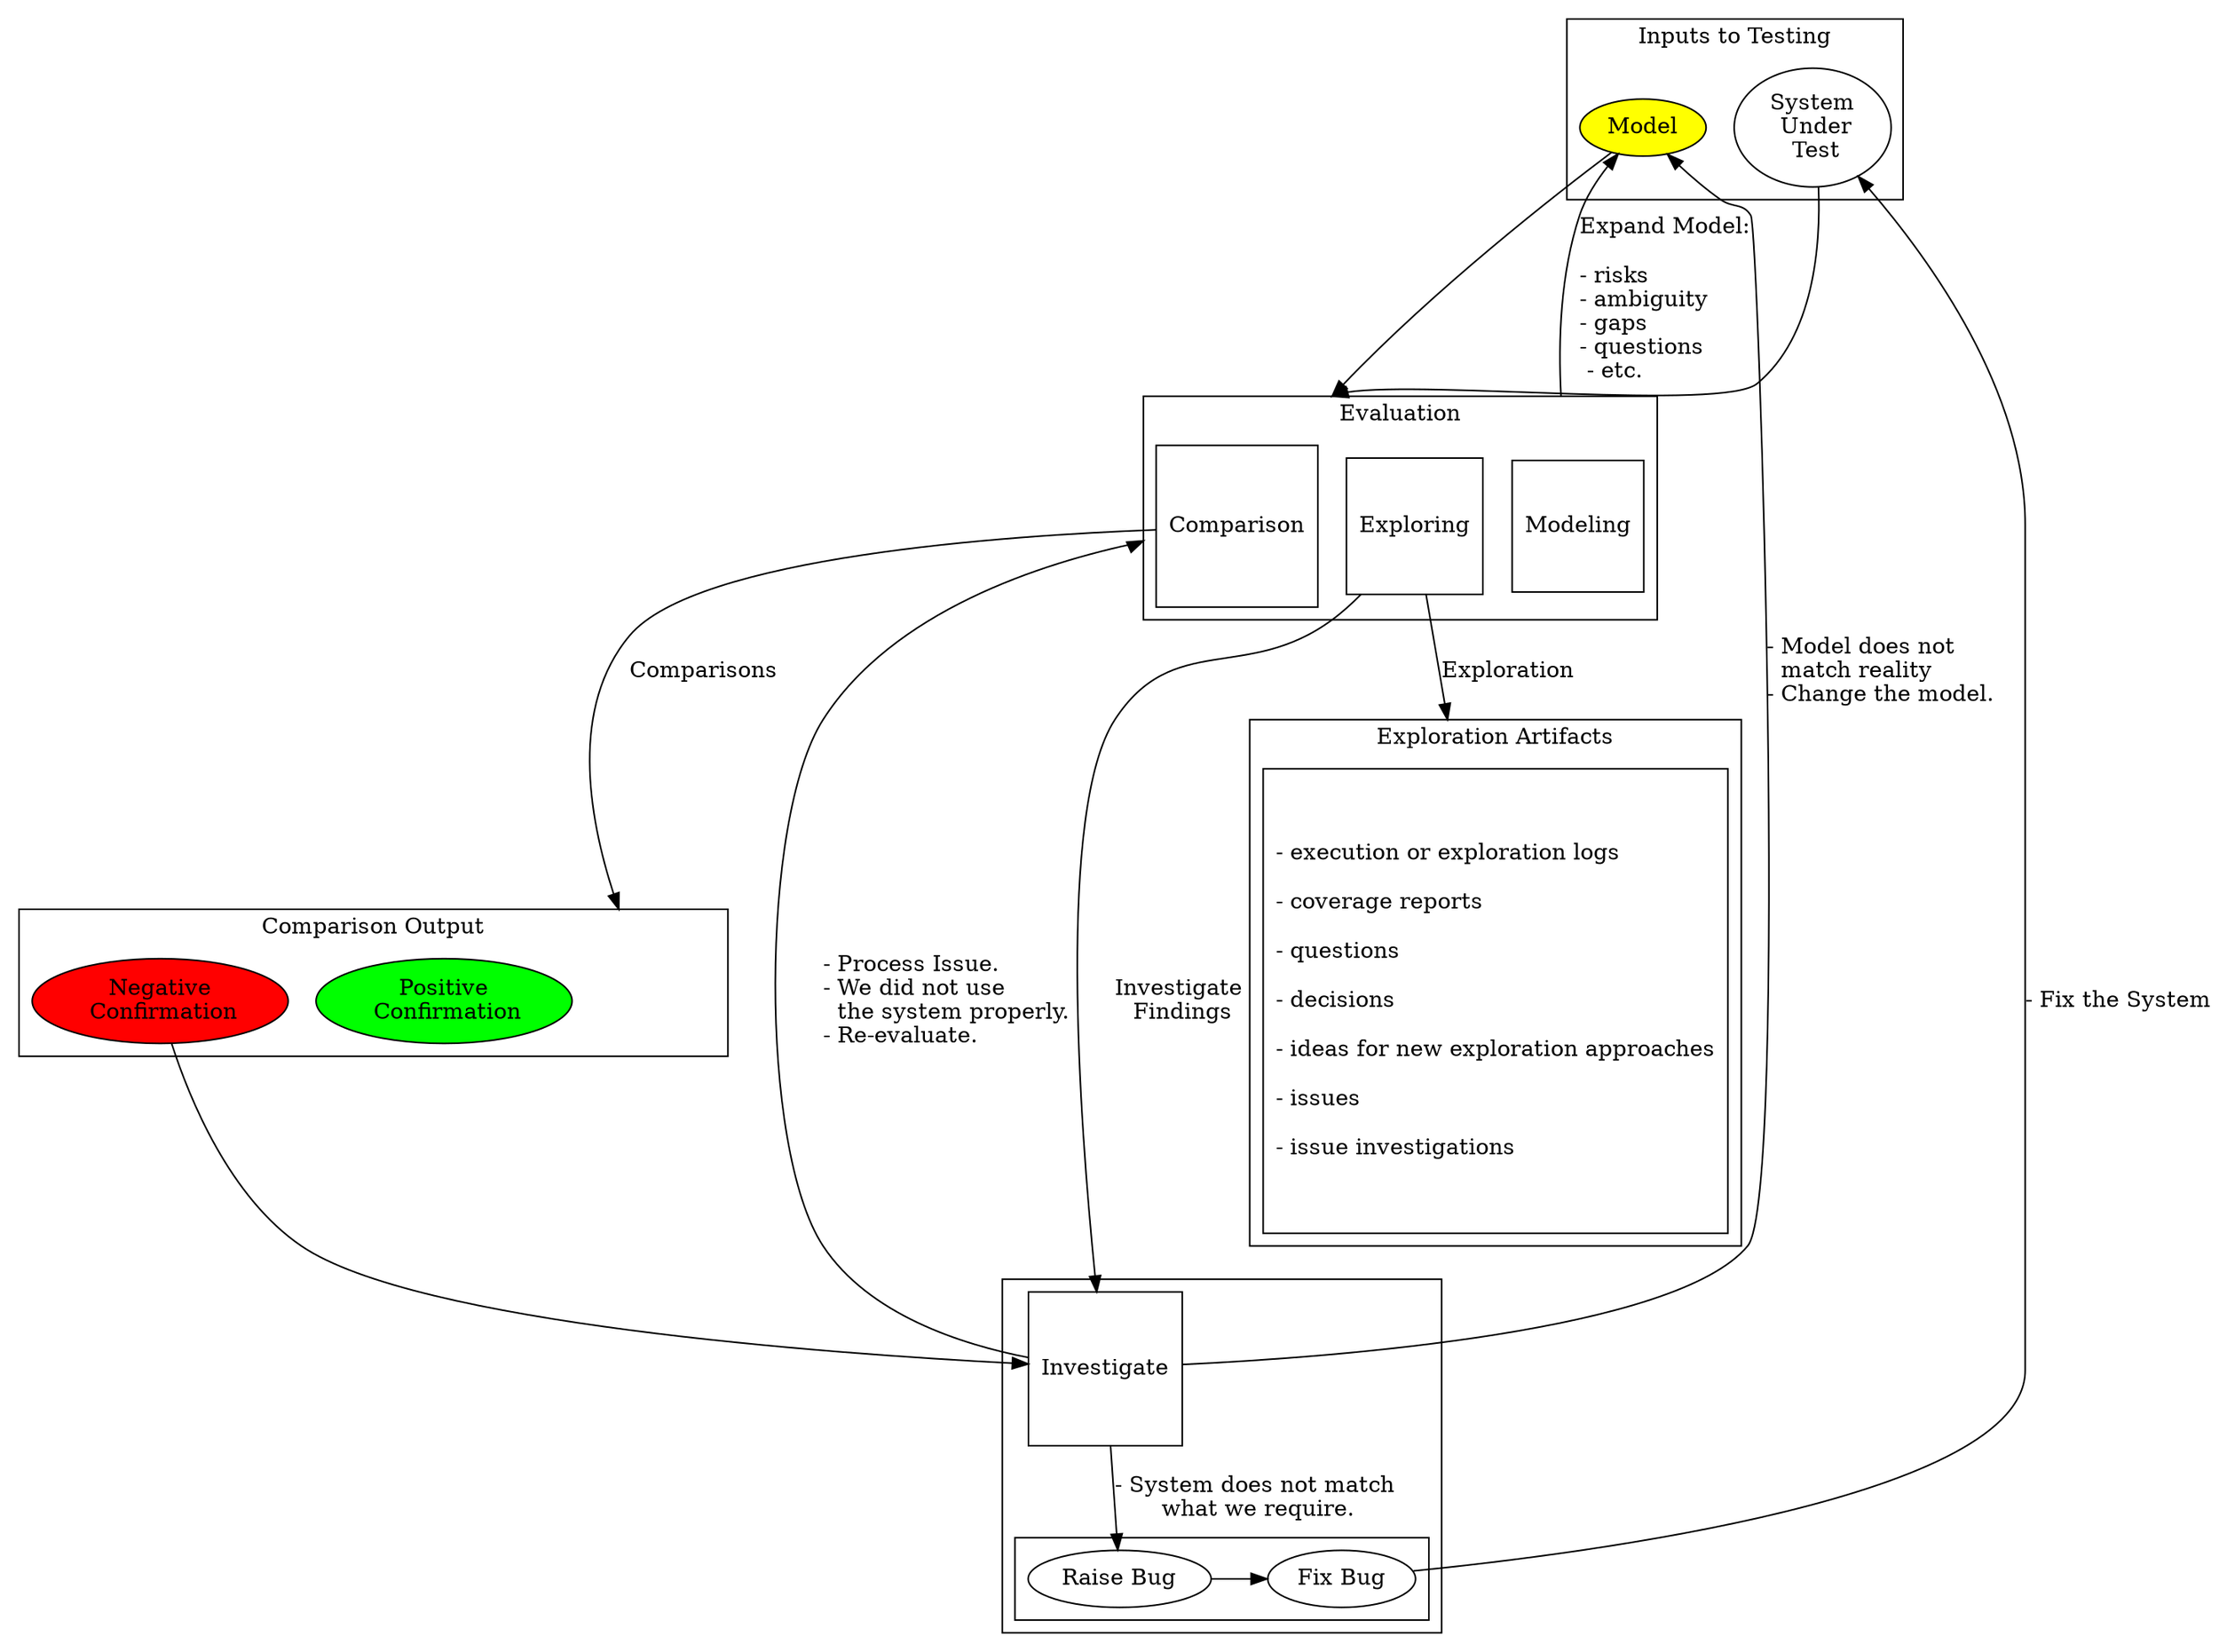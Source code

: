 digraph TestingBasics {


  # make graph compound because we want to link to clusters
  graph [compound=true];

  # label text alignment: use backslash l to have left aligned new lines and n for centered new lines

  rankdir=TB;
  newrank="true";

  #bgcolor=transparent;
  
  clusterrank=local

  /*

Testing is underpinned by models.

e.g. requirements, user stories, scenarios, etc.
  
  */
  
  model;
  
  # STEP
  /*
  
We have the 'thing we are comparing with'. Usually a System Under Test.

  */

  comparison_thing [label="System\n Under\n Test"];

  # STEP
  /*

The model and the SUT are inputs to our testing process.

  */
  subgraph cluster_inputs {
    label="Inputs to Testing";
    rank=same;
    model;
    comparison_thing;
  }

  # STEP
  /*

The simplest way to use a model for testing is to compare
the model with the System Under Test.

  */

  compare [shape=square];
  subgraph cluster_evaluation {
      compare;
  }

  # STEP basic compare inputs
  # UNCOMMENT_//
  # NOTE: this line only used in early versions of the diagram
  # later we link to the cluster, not the node 
// {model comparison_thing} -> compare;


  # STEP

  /*
This generates output results from the comparison.
  */

  subgraph cluster_comparison_outputs {
    label="Comparison Output";
    rank=same
    node [rankdir=LR]
    // allow it to render without any visible nodes
    output [ label="" style = invis ];
  }

  compare [shape=square, label="Comparison"];
  compare -> output [label="Comparisons" lhead=cluster_comparison_outputs];

  # STEP
  /*
Evidential Observation Output can be used for
negative or positive confirmation.
  */
  

  /*
Positive confirmation is often viewed as a 'Test Pass'.
And basically means that 'when we did something we observed
that the system behaved the way that we expect'.

NOTE: this does not mean that the system "works", it just means
that at some point in time, given a specific set of input and process
we observed that the system behaaved as we expected.
  */

  subgraph cluster_comparison_outputs {
    label="Comparison Output";
    rank=same
    node [rankdir=LR]
    // allow it to render without any visible nodes
    output [ label="" style = invis fixedsize=true width=0 height=0];
    positive_confirmation;
  }

  # STEP
  positive_confirmation [
    label="Positive\n Confirmation",
    fillcolor=green,
    style=filled
    ];

  # STEP
  /*
Negative Confirmation is often called a 'Test Fail'.

This means we observed something we did not expect.
  */

  subgraph cluster_comparison_outputs {
    label="Comparison Output";
    rank=same
    node [rankdir=LR]
    positive_confirmation;
    // allow it to render without any visible nodes
    output [ label="" style = invis fixedsize=true width=1 height=0];
    negative_confirmation;
  }

  # STEP
  negative_confirmation [
    label ="Negative\n Confirmation",
    fillcolor=red,
    style=filled
  ]

  # STEP

  /*
These positive and negative reports are a visible output
from the Testing process.
  */


  /*
So we have to investigate what failed during our comparison process.
  */

  negative_confirmation -> investigation;
  investigation [
    label="Investigate",
    shape=square
  ]

  /*
This might mean:

- a problem with our model
- a problem with the System Under Test
- a problem with our comparison process

Either way it is something we have to investigate.
  */

  # STEP
  investigation -> model [
    label="- Model does not \l  match reality \l- Change the model.\l"
  ];

  # STEP
  investigation -> compare [
    label="- Process Issue.\l- We did not use\l  the system properly.\l- Re-evaluate.\l"
    lhead=cluster_evaluation
  ];

  # STEP immediate bug fix
  # UNCOMMENT_//
  // investigation -> comparison_thing [
  //   label="System does not match\n what we require.\n Found a Bug.\n Fix the System."
  // ];

  # DIRECTIVE
  # DISABLE_STEP immediate bug fix
  /*
    System Under Test changes might require a defect process.
    Rather than a direct system fix.
  */

# NOTE: remove earlier investigation -> comparison_thing approx line 164-166

  # STEP
  investigation -> raise_bug [
    label="- System does not match\n what we require."
  ];
  raise_bug [label="Raise Bug"];
  raise_bug -> fix_bug;
  fix_bug [label="Fix Bug"];
  fix_bug -> comparison_thing [label="- Fix the System"];


  subgraph cluster_investigate {
    investigation;

        subgraph cluster_defect_process {
          rank=same
          node [rankdir=LR]
          raise_bug;
          fix_bug;
        }
  }

  # STEP
  /*
A comparison process from model to 'thing' isn't the only process that
Software Testing involves, it's just one of the most obvious ways we have
of evaluating the Software.

And Software Testing is a process of evaluating the software.

  */
  compare [style=filled, fillcolor=yellow];
  subgraph cluster_evaluation {
      label="Evaluation";
      compare;
  }

  # STEP
  /*

We can directly compare Requirements with the Software for high level surface
positive or negative confirmation that a requirement has been implemented.

e.g. "A User must be able to login with their username and password." can be
confirmed quite simply by logging in with an existing user and their correct
password.

But during the Software Testing process we also try to expand our model beyond
Requirements.

We also explore our model in conjunction with the system to learn more about
our model and as a consequence, the system itself.
  
  */

  compare [style=filled, fillcolor=white];
  subgraph cluster_evaluation {
      rank=same
      node [rankdir=LR]
      label="Evaluation";
      compare;
      modelling;
      exploration;
  }

  # STEP
  /*

Software Testing has to explore our model to identify:

- risks
- ambiguity
- gaps in the models and implementation
- etc.

This raises questions which we have to investigate and discuss.

The ongoing process of modelling is how we generate our ideas
for testing and how we find new ways to explore the software.

  */


  modelling [label="Modeling", shape=square, style=filled, fillcolor=yellow];
  modelling -> model [
    label="Expand Model:\l\l- risks\l- ambiguity\l- gaps\l- questions\l - etc.\l"
    ltail=cluster_evaluation;
  ];

  # STEP
  /*
The model is both an input to testing, and an output from Testing.

Parts of the model will be stored in the Tester's head as a mental model.

Other parts will be visible in the form of diagrams, reports,
lists of test ideas, etc.
  */
  model [label="Model" style=filled fillcolor=yellow];

  # STEP
  /*

Software Testing then has to explore the model in conjunction
with the system to identify if any of these manifest as issues
or potentially require reworking the implementation.

  */

  modelling [label="Modeling", shape=square, style=filled, fillcolor=white];
  exploration [label="Exploring", shape=square, style=filled, fillcolor=yellow];

  # DIRECTIVE
  #   DISABLE_STEP basic compare inputs
  // NOTE: remove line ~= 57 i.e. {model comparison_thing} -> compare;

  # STEP
  {model comparison_thing} -> compare [lhead=cluster_evaluation];


    /*
One example of ambiguity arises from requirements being naturally incomplete because
of assumptions in understanding.

The requirement for logging into the system does not describe:

- what happens if the user is already logged in?
- what message is displayed if the user gets the password wrong?
- what message should be displayed if the user does not exist?

Part of the Evaluation process that we call Software Testing is about
expanding our model so that we can explore the System more thoroughly
and provide more information.

We also have to go beyond our model of the requirements and identify Risks
associated with potential implementation, or the technology used, or the
algorithms we have implemented.

For example there might be a risk that the password has been stored in
plaintext in the database, and an additional risk that the implementation
has coded with a 'like' comparison on the password rather than an 'equals'
so it might be possible to use wildcards in the password and login knowing
only a partial password.

This would also lead to risks about the security of the application and SQL
Injection.

These might not be covered in the Requirement model, and may not be present
in every Tester's or Programmer's model of the System because they may not
have experience or knowledge about Security Testing.

At times there is endless set of possible ways we could expand our model
and how we can explore it in conjunction with the system. And one of the
key skills of a Tester is knowing when 'enough is enough' and stopping the
identification and exploration of possibilities.
  */
  
  # STEP
  /*
## Exploring

The act of exploring a model, or using the model as a basis for exploring the
system, is the main way that we test softare.

Some of the outputs from this process are captured as part of the model itself.

Other outputs vary depending on the process used but include artifacts like:

- execution or exploration logs
- coverage reports
- questions
- decisions
- ideas for new exploration approaches
- issues
- issue investigations

  */


    subgraph cluster_exploration_outputs {
      label="Exploration Artifacts";
      rank=same
      node [rankdir=LR]
      // allow it to render without any visible nodes
      exploration_artifacts [
        label= "- execution or exploration logs\l
- coverage reports\l
- questions\l
- decisions\l
- ideas for new exploration approaches\l
- issues\l
- issue investigations\l"
    shape=square
      ];
    }

  # STEP
  exploration -> exploration_artifacts [label="Exploration" lhead=cluster_exploration_outputs];

  # STEP
  /*
Exploration is usually pursued in small chunks of time to make it easier to document
and respond to the information gained during the exploration to make decisions
about what to test or investigate next.
  */
  exploration -> investigation [label="Investigate\n Findings"];

  # STEP
//   # Fin - reset any temporary highlights
  exploration [label="Exploring", shape=square, style=filled, fillcolor=white];
  
  # END
}



